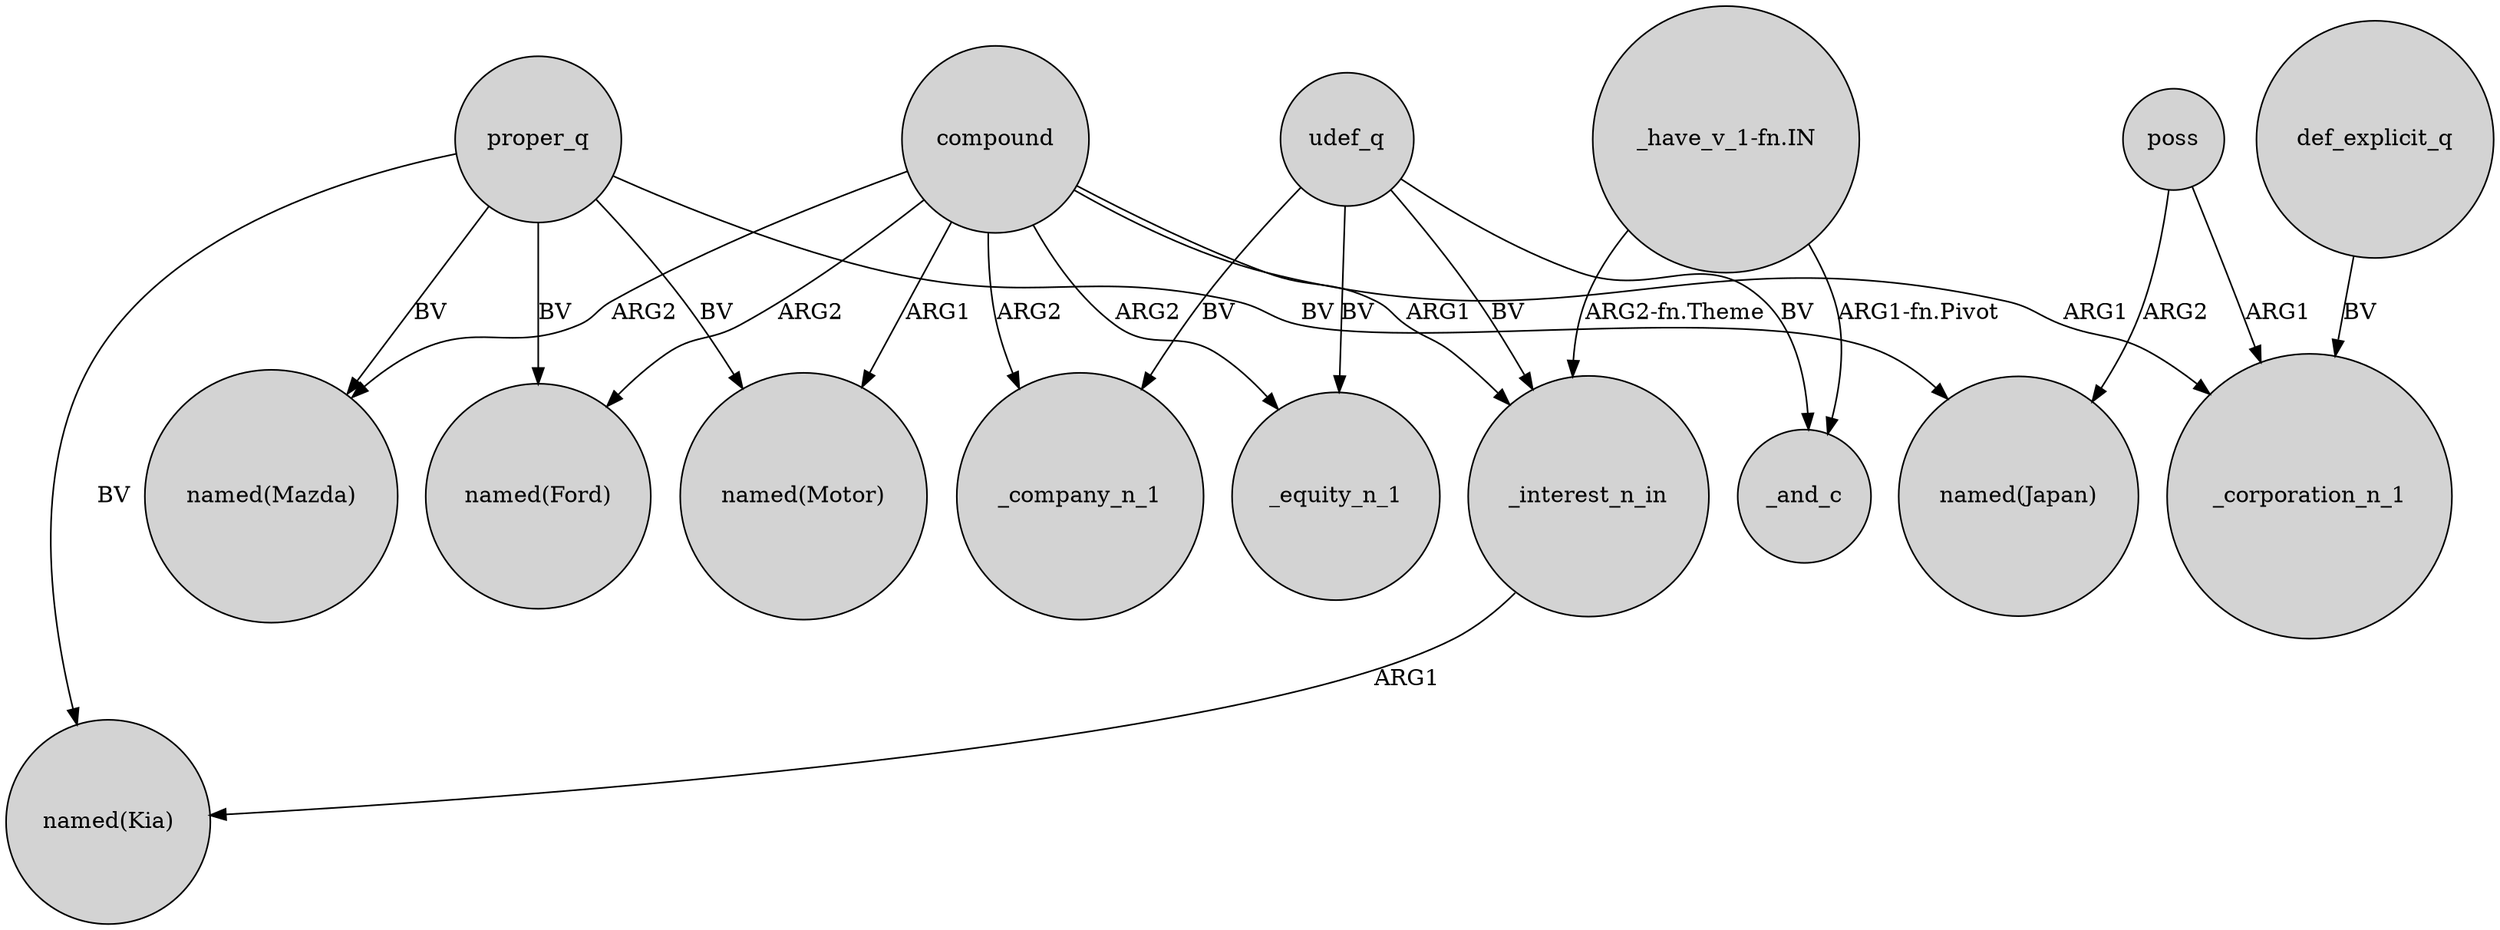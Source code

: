 digraph {
	node [shape=circle style=filled]
	compound -> _company_n_1 [label=ARG2]
	proper_q -> "named(Kia)" [label=BV]
	compound -> "named(Mazda)" [label=ARG2]
	compound -> "named(Motor)" [label=ARG1]
	udef_q -> _interest_n_in [label=BV]
	poss -> _corporation_n_1 [label=ARG1]
	compound -> _equity_n_1 [label=ARG2]
	proper_q -> "named(Japan)" [label=BV]
	proper_q -> "named(Mazda)" [label=BV]
	poss -> "named(Japan)" [label=ARG2]
	proper_q -> "named(Motor)" [label=BV]
	def_explicit_q -> _corporation_n_1 [label=BV]
	compound -> _corporation_n_1 [label=ARG1]
	"_have_v_1-fn.IN" -> _and_c [label="ARG1-fn.Pivot"]
	_interest_n_in -> "named(Kia)" [label=ARG1]
	udef_q -> _equity_n_1 [label=BV]
	proper_q -> "named(Ford)" [label=BV]
	compound -> "named(Ford)" [label=ARG2]
	"_have_v_1-fn.IN" -> _interest_n_in [label="ARG2-fn.Theme"]
	compound -> _interest_n_in [label=ARG1]
	udef_q -> _and_c [label=BV]
	udef_q -> _company_n_1 [label=BV]
}
